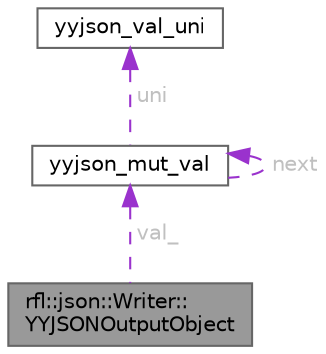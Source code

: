 digraph "rfl::json::Writer::YYJSONOutputObject"
{
 // LATEX_PDF_SIZE
  bgcolor="transparent";
  edge [fontname=Helvetica,fontsize=10,labelfontname=Helvetica,labelfontsize=10];
  node [fontname=Helvetica,fontsize=10,shape=box,height=0.2,width=0.4];
  Node1 [id="Node000001",label="rfl::json::Writer::\lYYJSONOutputObject",height=0.2,width=0.4,color="gray40", fillcolor="grey60", style="filled", fontcolor="black",tooltip=" "];
  Node2 -> Node1 [id="edge4_Node000001_Node000002",dir="back",color="darkorchid3",style="dashed",tooltip=" ",label=" val_",fontcolor="grey" ];
  Node2 [id="Node000002",label="yyjson_mut_val",height=0.2,width=0.4,color="gray40", fillcolor="white", style="filled",URL="$structyyjson__mut__val.html",tooltip=" "];
  Node3 -> Node2 [id="edge5_Node000002_Node000003",dir="back",color="darkorchid3",style="dashed",tooltip=" ",label=" uni",fontcolor="grey" ];
  Node3 [id="Node000003",label="yyjson_val_uni",height=0.2,width=0.4,color="gray40", fillcolor="white", style="filled",URL="$unionyyjson__val__uni.html",tooltip=" "];
  Node2 -> Node2 [id="edge6_Node000002_Node000002",dir="back",color="darkorchid3",style="dashed",tooltip=" ",label=" next",fontcolor="grey" ];
}
